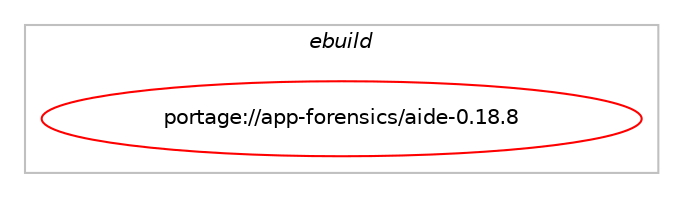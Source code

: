 digraph prolog {

# *************
# Graph options
# *************

newrank=true;
concentrate=true;
compound=true;
graph [rankdir=LR,fontname=Helvetica,fontsize=10,ranksep=1.5];#, ranksep=2.5, nodesep=0.2];
edge  [arrowhead=vee];
node  [fontname=Helvetica,fontsize=10];

# **********
# The ebuild
# **********

subgraph cluster_leftcol {
color=gray;
label=<<i>ebuild</i>>;
id [label="portage://app-forensics/aide-0.18.8", color=red, width=4, href="../app-forensics/aide-0.18.8.svg"];
}

# ****************
# The dependencies
# ****************

subgraph cluster_midcol {
color=gray;
label=<<i>dependencies</i>>;
subgraph cluster_compile {
fillcolor="#eeeeee";
style=filled;
label=<<i>compile</i>>;
# *** BEGIN UNKNOWN DEPENDENCY TYPE (TODO) ***
# id -> equal(use_conditional_group(negative,mhash,portage://app-forensics/aide-0.18.8,[package_dependency(portage://app-forensics/aide-0.18.8,install,no,dev-libs,libgcrypt,none,[,,],any_same_slot,[]),package_dependency(portage://app-forensics/aide-0.18.8,install,no,dev-libs,libgpg-error,none,[,,],[],[])]))
# *** END UNKNOWN DEPENDENCY TYPE (TODO) ***

# *** BEGIN UNKNOWN DEPENDENCY TYPE (TODO) ***
# id -> equal(use_conditional_group(positive,acl,portage://app-forensics/aide-0.18.8,[package_dependency(portage://app-forensics/aide-0.18.8,install,no,virtual,acl,none,[,,],[],[])]))
# *** END UNKNOWN DEPENDENCY TYPE (TODO) ***

# *** BEGIN UNKNOWN DEPENDENCY TYPE (TODO) ***
# id -> equal(use_conditional_group(positive,audit,portage://app-forensics/aide-0.18.8,[package_dependency(portage://app-forensics/aide-0.18.8,install,no,sys-process,audit,none,[,,],[],[])]))
# *** END UNKNOWN DEPENDENCY TYPE (TODO) ***

# *** BEGIN UNKNOWN DEPENDENCY TYPE (TODO) ***
# id -> equal(use_conditional_group(positive,curl,portage://app-forensics/aide-0.18.8,[package_dependency(portage://app-forensics/aide-0.18.8,install,no,net-misc,curl,none,[,,],[],[])]))
# *** END UNKNOWN DEPENDENCY TYPE (TODO) ***

# *** BEGIN UNKNOWN DEPENDENCY TYPE (TODO) ***
# id -> equal(use_conditional_group(positive,e2fs,portage://app-forensics/aide-0.18.8,[package_dependency(portage://app-forensics/aide-0.18.8,install,no,sys-fs,e2fsprogs,none,[,,],[],[])]))
# *** END UNKNOWN DEPENDENCY TYPE (TODO) ***

# *** BEGIN UNKNOWN DEPENDENCY TYPE (TODO) ***
# id -> equal(use_conditional_group(positive,mhash,portage://app-forensics/aide-0.18.8,[package_dependency(portage://app-forensics/aide-0.18.8,install,no,app-crypt,mhash,none,[,,],[],[])]))
# *** END UNKNOWN DEPENDENCY TYPE (TODO) ***

# *** BEGIN UNKNOWN DEPENDENCY TYPE (TODO) ***
# id -> equal(use_conditional_group(positive,selinux,portage://app-forensics/aide-0.18.8,[package_dependency(portage://app-forensics/aide-0.18.8,install,no,sys-libs,libselinux,none,[,,],[],[])]))
# *** END UNKNOWN DEPENDENCY TYPE (TODO) ***

# *** BEGIN UNKNOWN DEPENDENCY TYPE (TODO) ***
# id -> equal(use_conditional_group(positive,xattr,portage://app-forensics/aide-0.18.8,[package_dependency(portage://app-forensics/aide-0.18.8,install,no,sys-apps,attr,none,[,,],[],[])]))
# *** END UNKNOWN DEPENDENCY TYPE (TODO) ***

# *** BEGIN UNKNOWN DEPENDENCY TYPE (TODO) ***
# id -> equal(package_dependency(portage://app-forensics/aide-0.18.8,install,no,dev-libs,libpcre2,none,[,,],[],[]))
# *** END UNKNOWN DEPENDENCY TYPE (TODO) ***

# *** BEGIN UNKNOWN DEPENDENCY TYPE (TODO) ***
# id -> equal(package_dependency(portage://app-forensics/aide-0.18.8,install,no,sys-libs,zlib,none,[,,],[],[]))
# *** END UNKNOWN DEPENDENCY TYPE (TODO) ***

}
subgraph cluster_compileandrun {
fillcolor="#eeeeee";
style=filled;
label=<<i>compile and run</i>>;
}
subgraph cluster_run {
fillcolor="#eeeeee";
style=filled;
label=<<i>run</i>>;
# *** BEGIN UNKNOWN DEPENDENCY TYPE (TODO) ***
# id -> equal(use_conditional_group(negative,mhash,portage://app-forensics/aide-0.18.8,[package_dependency(portage://app-forensics/aide-0.18.8,run,no,dev-libs,libgcrypt,none,[,,],any_same_slot,[]),package_dependency(portage://app-forensics/aide-0.18.8,run,no,dev-libs,libgpg-error,none,[,,],[],[])]))
# *** END UNKNOWN DEPENDENCY TYPE (TODO) ***

# *** BEGIN UNKNOWN DEPENDENCY TYPE (TODO) ***
# id -> equal(use_conditional_group(positive,acl,portage://app-forensics/aide-0.18.8,[package_dependency(portage://app-forensics/aide-0.18.8,run,no,virtual,acl,none,[,,],[],[])]))
# *** END UNKNOWN DEPENDENCY TYPE (TODO) ***

# *** BEGIN UNKNOWN DEPENDENCY TYPE (TODO) ***
# id -> equal(use_conditional_group(positive,audit,portage://app-forensics/aide-0.18.8,[package_dependency(portage://app-forensics/aide-0.18.8,run,no,sys-process,audit,none,[,,],[],[])]))
# *** END UNKNOWN DEPENDENCY TYPE (TODO) ***

# *** BEGIN UNKNOWN DEPENDENCY TYPE (TODO) ***
# id -> equal(use_conditional_group(positive,curl,portage://app-forensics/aide-0.18.8,[package_dependency(portage://app-forensics/aide-0.18.8,run,no,net-misc,curl,none,[,,],[],[])]))
# *** END UNKNOWN DEPENDENCY TYPE (TODO) ***

# *** BEGIN UNKNOWN DEPENDENCY TYPE (TODO) ***
# id -> equal(use_conditional_group(positive,e2fs,portage://app-forensics/aide-0.18.8,[package_dependency(portage://app-forensics/aide-0.18.8,run,no,sys-fs,e2fsprogs,none,[,,],[],[])]))
# *** END UNKNOWN DEPENDENCY TYPE (TODO) ***

# *** BEGIN UNKNOWN DEPENDENCY TYPE (TODO) ***
# id -> equal(use_conditional_group(positive,mhash,portage://app-forensics/aide-0.18.8,[package_dependency(portage://app-forensics/aide-0.18.8,run,no,app-crypt,mhash,none,[,,],[],[])]))
# *** END UNKNOWN DEPENDENCY TYPE (TODO) ***

# *** BEGIN UNKNOWN DEPENDENCY TYPE (TODO) ***
# id -> equal(use_conditional_group(positive,selinux,portage://app-forensics/aide-0.18.8,[package_dependency(portage://app-forensics/aide-0.18.8,run,no,sec-policy,selinux-aide,none,[,,],[],[])]))
# *** END UNKNOWN DEPENDENCY TYPE (TODO) ***

# *** BEGIN UNKNOWN DEPENDENCY TYPE (TODO) ***
# id -> equal(use_conditional_group(positive,selinux,portage://app-forensics/aide-0.18.8,[package_dependency(portage://app-forensics/aide-0.18.8,run,no,sys-libs,libselinux,none,[,,],[],[])]))
# *** END UNKNOWN DEPENDENCY TYPE (TODO) ***

# *** BEGIN UNKNOWN DEPENDENCY TYPE (TODO) ***
# id -> equal(use_conditional_group(positive,xattr,portage://app-forensics/aide-0.18.8,[package_dependency(portage://app-forensics/aide-0.18.8,run,no,sys-apps,attr,none,[,,],[],[])]))
# *** END UNKNOWN DEPENDENCY TYPE (TODO) ***

# *** BEGIN UNKNOWN DEPENDENCY TYPE (TODO) ***
# id -> equal(package_dependency(portage://app-forensics/aide-0.18.8,run,no,dev-libs,libpcre2,none,[,,],[],[]))
# *** END UNKNOWN DEPENDENCY TYPE (TODO) ***

# *** BEGIN UNKNOWN DEPENDENCY TYPE (TODO) ***
# id -> equal(package_dependency(portage://app-forensics/aide-0.18.8,run,no,sys-libs,zlib,none,[,,],[],[]))
# *** END UNKNOWN DEPENDENCY TYPE (TODO) ***

}
}

# **************
# The candidates
# **************

subgraph cluster_choices {
rank=same;
color=gray;
label=<<i>candidates</i>>;

}

}
